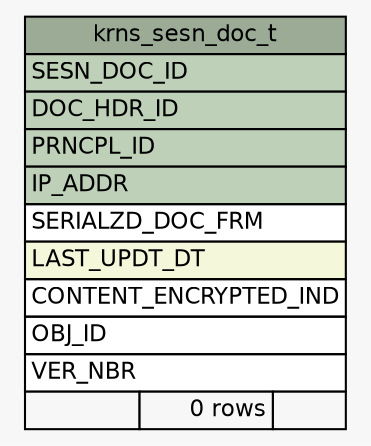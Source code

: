 // dot 2.28.0 on Mac OS X 10.7.2
// SchemaSpy rev 590
digraph "krns_sesn_doc_t" {
  graph [
    rankdir="RL"
    bgcolor="#f7f7f7"
    nodesep="0.18"
    ranksep="0.46"
    fontname="Helvetica"
    fontsize="11"
  ];
  node [
    fontname="Helvetica"
    fontsize="11"
    shape="plaintext"
  ];
  edge [
    arrowsize="0.8"
  ];
  "krns_sesn_doc_t" [
    label=<
    <TABLE BORDER="0" CELLBORDER="1" CELLSPACING="0" BGCOLOR="#ffffff">
      <TR><TD COLSPAN="3" BGCOLOR="#9bab96" ALIGN="CENTER">krns_sesn_doc_t</TD></TR>
      <TR><TD PORT="SESN_DOC_ID" COLSPAN="3" BGCOLOR="#bed1b8" ALIGN="LEFT">SESN_DOC_ID</TD></TR>
      <TR><TD PORT="DOC_HDR_ID" COLSPAN="3" BGCOLOR="#bed1b8" ALIGN="LEFT">DOC_HDR_ID</TD></TR>
      <TR><TD PORT="PRNCPL_ID" COLSPAN="3" BGCOLOR="#bed1b8" ALIGN="LEFT">PRNCPL_ID</TD></TR>
      <TR><TD PORT="IP_ADDR" COLSPAN="3" BGCOLOR="#bed1b8" ALIGN="LEFT">IP_ADDR</TD></TR>
      <TR><TD PORT="SERIALZD_DOC_FRM" COLSPAN="3" ALIGN="LEFT">SERIALZD_DOC_FRM</TD></TR>
      <TR><TD PORT="LAST_UPDT_DT" COLSPAN="3" BGCOLOR="#f4f7da" ALIGN="LEFT">LAST_UPDT_DT</TD></TR>
      <TR><TD PORT="CONTENT_ENCRYPTED_IND" COLSPAN="3" ALIGN="LEFT">CONTENT_ENCRYPTED_IND</TD></TR>
      <TR><TD PORT="OBJ_ID" COLSPAN="3" ALIGN="LEFT">OBJ_ID</TD></TR>
      <TR><TD PORT="VER_NBR" COLSPAN="3" ALIGN="LEFT">VER_NBR</TD></TR>
      <TR><TD ALIGN="LEFT" BGCOLOR="#f7f7f7">  </TD><TD ALIGN="RIGHT" BGCOLOR="#f7f7f7">0 rows</TD><TD ALIGN="RIGHT" BGCOLOR="#f7f7f7">  </TD></TR>
    </TABLE>>
    URL="tables/krns_sesn_doc_t.html"
    tooltip="krns_sesn_doc_t"
  ];
}
